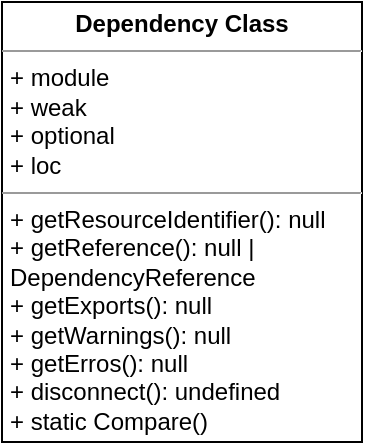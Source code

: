 <mxfile version="22.1.11" type="github">
  <diagram name="第 1 页" id="2b3dwGtqXEgZxOAXOe_Q">
    <mxGraphModel dx="832" dy="581" grid="1" gridSize="10" guides="1" tooltips="1" connect="1" arrows="1" fold="1" page="1" pageScale="1" pageWidth="827" pageHeight="1169" math="0" shadow="0">
      <root>
        <mxCell id="0" />
        <mxCell id="1" parent="0" />
        <mxCell id="g358pjEMEVZy6TWcqPhA-1" value="&lt;p style=&quot;margin:0px;margin-top:4px;text-align:center;&quot;&gt;&lt;b&gt;Dependency Class&lt;/b&gt;&lt;/p&gt;&lt;hr size=&quot;1&quot;&gt;&lt;p style=&quot;margin:0px;margin-left:4px;&quot;&gt;+ module&lt;/p&gt;&lt;p style=&quot;margin:0px;margin-left:4px;&quot;&gt;+ weak&lt;br&gt;+ optional&lt;br&gt;+ loc&lt;/p&gt;&lt;hr size=&quot;1&quot;&gt;&lt;p style=&quot;margin:0px;margin-left:4px;&quot;&gt;+ getResourceIdentifier(): null&lt;/p&gt;&lt;p style=&quot;margin:0px;margin-left:4px;&quot;&gt;+ getReference(): null | DependencyReference&lt;/p&gt;&lt;p style=&quot;margin:0px;margin-left:4px;&quot;&gt;+ getExports(): null&lt;br&gt;+ getWarnings(): null&lt;/p&gt;&lt;p style=&quot;margin:0px;margin-left:4px;&quot;&gt;+ getErros(): null&lt;br&gt;+ disconnect(): undefined&lt;br&gt;+ static Compare()&lt;/p&gt;" style="verticalAlign=top;align=left;overflow=fill;fontSize=12;fontFamily=Helvetica;html=1;whiteSpace=wrap;" vertex="1" parent="1">
          <mxGeometry x="180" y="110" width="180" height="220" as="geometry" />
        </mxCell>
      </root>
    </mxGraphModel>
  </diagram>
</mxfile>
